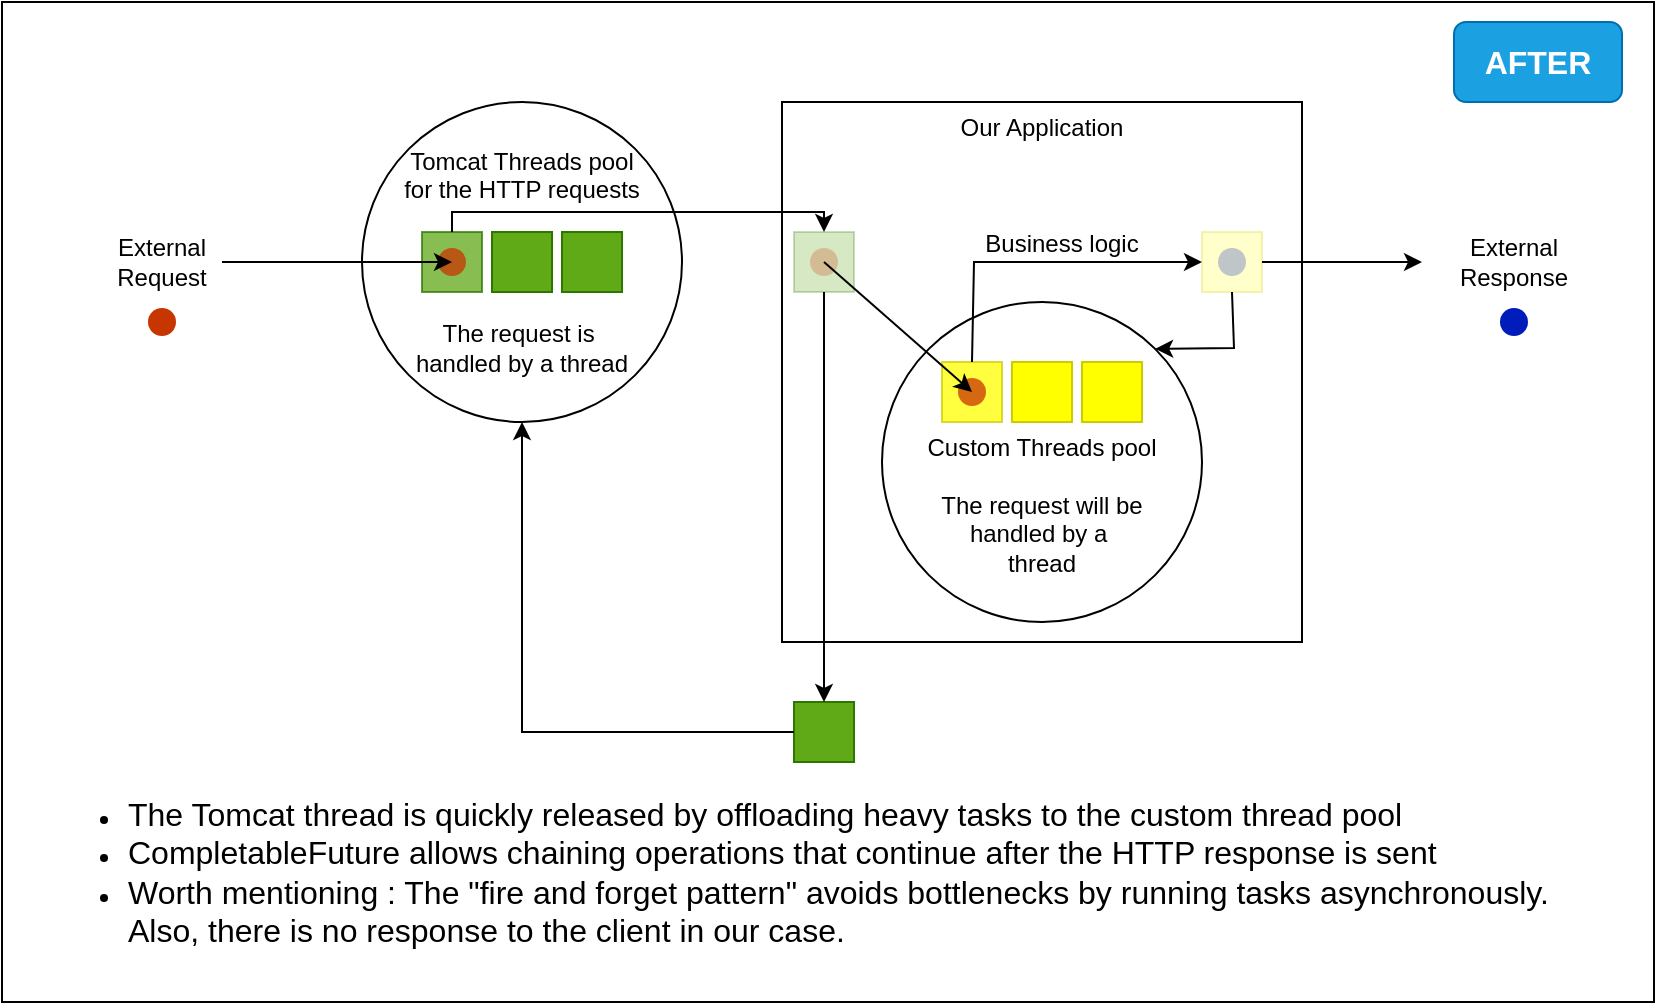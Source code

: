 <mxfile version="27.0.6">
  <diagram name="Page-1" id="Z58bKieYlc_P5s08M-gG">
    <mxGraphModel dx="2013" dy="721" grid="1" gridSize="10" guides="1" tooltips="1" connect="1" arrows="1" fold="1" page="1" pageScale="1" pageWidth="827" pageHeight="1169" math="0" shadow="0">
      <root>
        <mxCell id="0" />
        <mxCell id="1" parent="0" />
        <mxCell id="IcVLciO-pX3ynMj9coDd-73" value="" style="rounded=0;whiteSpace=wrap;html=1;" vertex="1" parent="1">
          <mxGeometry x="-56" y="200" width="826" height="500" as="geometry" />
        </mxCell>
        <mxCell id="IcVLciO-pX3ynMj9coDd-22" value="Our Application&lt;div&gt;&lt;br&gt;&lt;/div&gt;&lt;div&gt;&lt;br&gt;&lt;/div&gt;&lt;div&gt;&lt;br&gt;&lt;/div&gt;&lt;div&gt;&lt;br&gt;&lt;/div&gt;&lt;div&gt;&lt;br&gt;&lt;/div&gt;&lt;div&gt;&lt;br&gt;&lt;/div&gt;&lt;div&gt;&lt;br&gt;&lt;/div&gt;&lt;div&gt;&lt;br&gt;&lt;/div&gt;&lt;div&gt;&lt;br&gt;&lt;/div&gt;&lt;div&gt;&lt;br&gt;&lt;/div&gt;&lt;div&gt;&lt;br&gt;&lt;/div&gt;&lt;div&gt;&lt;br&gt;&lt;/div&gt;&lt;div&gt;&lt;br&gt;&lt;/div&gt;&lt;div&gt;&lt;br&gt;&lt;/div&gt;&lt;div&gt;&lt;br&gt;&lt;/div&gt;&lt;div&gt;&lt;br&gt;&lt;/div&gt;&lt;div&gt;&lt;br&gt;&lt;/div&gt;" style="rounded=0;whiteSpace=wrap;html=1;" vertex="1" parent="1">
          <mxGeometry x="334" y="250" width="260" height="270" as="geometry" />
        </mxCell>
        <mxCell id="IcVLciO-pX3ynMj9coDd-1" value="Tomcat Threads pool&lt;div&gt;for the HTTP requests&lt;/div&gt;&lt;div&gt;&lt;br&gt;&lt;/div&gt;&lt;div&gt;&lt;br&gt;&lt;/div&gt;&lt;div&gt;&lt;br&gt;&lt;/div&gt;&lt;div&gt;&lt;br&gt;&lt;/div&gt;&lt;div&gt;The request is&amp;nbsp;&lt;/div&gt;&lt;div&gt;handled by a thread&lt;/div&gt;" style="ellipse;whiteSpace=wrap;html=1;" vertex="1" parent="1">
          <mxGeometry x="124" y="250" width="160" height="160" as="geometry" />
        </mxCell>
        <mxCell id="IcVLciO-pX3ynMj9coDd-5" value="External Request" style="text;html=1;align=center;verticalAlign=middle;whiteSpace=wrap;rounded=0;" vertex="1" parent="1">
          <mxGeometry x="-6" y="315" width="60" height="30" as="geometry" />
        </mxCell>
        <mxCell id="IcVLciO-pX3ynMj9coDd-7" value="" style="shape=waypoint;sketch=0;fillStyle=solid;size=6;pointerEvents=1;points=[];fillColor=#fa6800;resizable=0;rotatable=0;perimeter=centerPerimeter;snapToPoint=1;strokeWidth=5;fontColor=#000000;strokeColor=#C73500;" vertex="1" parent="1">
          <mxGeometry x="14" y="350" width="20" height="20" as="geometry" />
        </mxCell>
        <mxCell id="IcVLciO-pX3ynMj9coDd-8" value="" style="rounded=0;whiteSpace=wrap;html=1;fillColor=#60a917;fontColor=#ffffff;strokeColor=#2D7600;opacity=25;" vertex="1" parent="1">
          <mxGeometry x="340" y="315" width="30" height="30" as="geometry" />
        </mxCell>
        <mxCell id="IcVLciO-pX3ynMj9coDd-9" value="" style="shape=waypoint;sketch=0;fillStyle=solid;size=6;pointerEvents=1;points=[];fillColor=#fa6800;resizable=0;rotatable=0;perimeter=centerPerimeter;snapToPoint=1;strokeWidth=5;fontColor=#000000;strokeColor=#C73500;opacity=25;" vertex="1" parent="1">
          <mxGeometry x="345" y="320" width="20" height="20" as="geometry" />
        </mxCell>
        <mxCell id="IcVLciO-pX3ynMj9coDd-11" value="" style="rounded=0;whiteSpace=wrap;html=1;fillColor=#60a917;fontColor=#ffffff;strokeColor=#2D7600;opacity=75;" vertex="1" parent="1">
          <mxGeometry x="154" y="315" width="30" height="30" as="geometry" />
        </mxCell>
        <mxCell id="IcVLciO-pX3ynMj9coDd-12" value="" style="rounded=0;whiteSpace=wrap;html=1;fillColor=#60a917;fontColor=#ffffff;strokeColor=#2D7600;" vertex="1" parent="1">
          <mxGeometry x="189" y="315" width="30" height="30" as="geometry" />
        </mxCell>
        <mxCell id="IcVLciO-pX3ynMj9coDd-13" value="" style="rounded=0;whiteSpace=wrap;html=1;fillColor=#60a917;fontColor=#ffffff;strokeColor=#2D7600;" vertex="1" parent="1">
          <mxGeometry x="224" y="315" width="30" height="30" as="geometry" />
        </mxCell>
        <mxCell id="IcVLciO-pX3ynMj9coDd-14" value="" style="endArrow=classic;html=1;rounded=0;entryX=0.5;entryY=0;entryDx=0;entryDy=0;exitX=0.5;exitY=0;exitDx=0;exitDy=0;" edge="1" parent="1" source="IcVLciO-pX3ynMj9coDd-11" target="IcVLciO-pX3ynMj9coDd-8">
          <mxGeometry width="50" height="50" relative="1" as="geometry">
            <mxPoint x="284" y="329.5" as="sourcePoint" />
            <mxPoint x="734" y="330" as="targetPoint" />
            <Array as="points">
              <mxPoint x="169" y="305" />
              <mxPoint x="355" y="305" />
            </Array>
          </mxGeometry>
        </mxCell>
        <mxCell id="IcVLciO-pX3ynMj9coDd-20" value="" style="rounded=0;whiteSpace=wrap;html=1;fillColor=#FFFF33;fontColor=#ffffff;strokeColor=#CCCC00;opacity=25;" vertex="1" parent="1">
          <mxGeometry x="544" y="315" width="30" height="30" as="geometry" />
        </mxCell>
        <mxCell id="IcVLciO-pX3ynMj9coDd-21" value="" style="shape=waypoint;sketch=0;fillStyle=solid;size=6;pointerEvents=1;points=[];fillColor=#0050ef;resizable=0;rotatable=0;perimeter=centerPerimeter;snapToPoint=1;strokeWidth=5;fontColor=#ffffff;strokeColor=#001DBC;opacity=25;" vertex="1" parent="1">
          <mxGeometry x="549" y="320" width="20" height="20" as="geometry" />
        </mxCell>
        <mxCell id="IcVLciO-pX3ynMj9coDd-23" value="" style="shape=waypoint;sketch=0;fillStyle=solid;size=6;pointerEvents=1;points=[];fillColor=#fa6800;resizable=0;rotatable=0;perimeter=centerPerimeter;snapToPoint=1;strokeWidth=5;fontColor=#000000;strokeColor=#C73500;opacity=75;" vertex="1" parent="1">
          <mxGeometry x="159" y="320" width="20" height="20" as="geometry" />
        </mxCell>
        <mxCell id="IcVLciO-pX3ynMj9coDd-2" value="" style="endArrow=classic;html=1;rounded=0;entryX=0.15;entryY=0.45;entryDx=0;entryDy=0;entryPerimeter=0;" edge="1" parent="1" target="IcVLciO-pX3ynMj9coDd-23">
          <mxGeometry width="50" height="50" relative="1" as="geometry">
            <mxPoint x="54" y="330" as="sourcePoint" />
            <mxPoint x="64" y="315" as="targetPoint" />
          </mxGeometry>
        </mxCell>
        <mxCell id="IcVLciO-pX3ynMj9coDd-30" value="" style="endArrow=classic;html=1;rounded=0;entryX=0;entryY=0.5;entryDx=0;entryDy=0;exitX=1;exitY=0.5;exitDx=0;exitDy=0;edgeStyle=elbowEdgeStyle;" edge="1" parent="1" source="IcVLciO-pX3ynMj9coDd-20">
          <mxGeometry width="50" height="50" relative="1" as="geometry">
            <mxPoint x="594" y="329.5" as="sourcePoint" />
            <mxPoint x="654" y="330" as="targetPoint" />
          </mxGeometry>
        </mxCell>
        <mxCell id="IcVLciO-pX3ynMj9coDd-35" value="" style="shape=waypoint;sketch=0;fillStyle=solid;size=6;pointerEvents=1;points=[];fillColor=#0050ef;resizable=0;rotatable=0;perimeter=centerPerimeter;snapToPoint=1;strokeWidth=5;fontColor=#ffffff;strokeColor=#001DBC;" vertex="1" parent="1">
          <mxGeometry x="690" y="350" width="20" height="20" as="geometry" />
        </mxCell>
        <mxCell id="IcVLciO-pX3ynMj9coDd-37" value="External Response" style="text;html=1;align=center;verticalAlign=middle;whiteSpace=wrap;rounded=0;" vertex="1" parent="1">
          <mxGeometry x="670" y="315" width="60" height="30" as="geometry" />
        </mxCell>
        <mxCell id="IcVLciO-pX3ynMj9coDd-39" value="" style="rounded=0;whiteSpace=wrap;html=1;fillColor=#60a917;fontColor=#ffffff;strokeColor=#2D7600;" vertex="1" parent="1">
          <mxGeometry x="340" y="550" width="30" height="30" as="geometry" />
        </mxCell>
        <mxCell id="IcVLciO-pX3ynMj9coDd-40" value="" style="endArrow=classic;html=1;rounded=0;entryX=0.5;entryY=1;entryDx=0;entryDy=0;exitX=0;exitY=0.5;exitDx=0;exitDy=0;edgeStyle=elbowEdgeStyle;" edge="1" parent="1" source="IcVLciO-pX3ynMj9coDd-39" target="IcVLciO-pX3ynMj9coDd-1">
          <mxGeometry width="50" height="50" relative="1" as="geometry">
            <mxPoint x="564" y="515" as="sourcePoint" />
            <mxPoint x="374" y="630" as="targetPoint" />
            <Array as="points">
              <mxPoint x="204" y="455" />
            </Array>
          </mxGeometry>
        </mxCell>
        <mxCell id="IcVLciO-pX3ynMj9coDd-42" value="&lt;ul&gt;&lt;li&gt;&lt;span style=&quot;font-size: 16px;&quot;&gt;The Tomcat thread is quickly released by offloading heavy tasks to the custom thread pool&lt;/span&gt;&lt;/li&gt;&lt;li&gt;&lt;span style=&quot;font-size: 16px;&quot;&gt;CompletableFuture allows chaining operations that continue after the HTTP response is sent&lt;/span&gt;&lt;/li&gt;&lt;li&gt;&lt;span style=&quot;font-size: 16px;&quot;&gt;Worth mentioning : The &quot;fire and forget pattern&quot; avoids bottlenecks by running tasks asynchronously. Also, there is no response to the client in our case.&lt;/span&gt;&lt;/li&gt;&lt;/ul&gt;" style="text;html=1;align=left;verticalAlign=middle;whiteSpace=wrap;rounded=0;" vertex="1" parent="1">
          <mxGeometry x="-35" y="590" width="780" height="90" as="geometry" />
        </mxCell>
        <mxCell id="IcVLciO-pX3ynMj9coDd-44" value="Business logic" style="text;html=1;align=center;verticalAlign=middle;whiteSpace=wrap;rounded=0;" vertex="1" parent="1">
          <mxGeometry x="419" y="306" width="110" height="30" as="geometry" />
        </mxCell>
        <mxCell id="IcVLciO-pX3ynMj9coDd-74" value="&lt;font style=&quot;color: rgb(255, 255, 255); font-size: 16px;&quot;&gt;&lt;b&gt;AFTER&lt;/b&gt;&lt;/font&gt;" style="rounded=1;whiteSpace=wrap;html=1;fillColor=#1ba1e2;strokeColor=#006EAF;fontColor=#ffffff;" vertex="1" parent="1">
          <mxGeometry x="670" y="210" width="84" height="40" as="geometry" />
        </mxCell>
        <mxCell id="IcVLciO-pX3ynMj9coDd-75" value="" style="endArrow=classic;html=1;rounded=0;exitX=0.5;exitY=1;exitDx=0;exitDy=0;entryX=0.5;entryY=0;entryDx=0;entryDy=0;" edge="1" parent="1" source="IcVLciO-pX3ynMj9coDd-8" target="IcVLciO-pX3ynMj9coDd-39">
          <mxGeometry width="50" height="50" relative="1" as="geometry">
            <mxPoint x="360" y="380" as="sourcePoint" />
            <mxPoint x="410" y="330" as="targetPoint" />
          </mxGeometry>
        </mxCell>
        <mxCell id="IcVLciO-pX3ynMj9coDd-76" value="&lt;div&gt;&lt;br&gt;&lt;/div&gt;&lt;div&gt;&lt;br&gt;&lt;/div&gt;&lt;div&gt;&lt;br&gt;&lt;/div&gt;&lt;div&gt;Custom Threads pool&lt;/div&gt;&lt;div&gt;&lt;br&gt;&lt;/div&gt;&lt;div&gt;The request will be&lt;/div&gt;&lt;div&gt;handled by a&amp;nbsp;&lt;/div&gt;&lt;div&gt;thread&lt;/div&gt;" style="ellipse;whiteSpace=wrap;html=1;" vertex="1" parent="1">
          <mxGeometry x="384" y="350" width="160" height="160" as="geometry" />
        </mxCell>
        <mxCell id="IcVLciO-pX3ynMj9coDd-77" value="" style="rounded=0;whiteSpace=wrap;html=1;fillColor=#FFFF00;fontColor=#ffffff;strokeColor=#CCCC00;opacity=75;" vertex="1" parent="1">
          <mxGeometry x="414" y="380" width="30" height="30" as="geometry" />
        </mxCell>
        <mxCell id="IcVLciO-pX3ynMj9coDd-78" value="" style="rounded=0;whiteSpace=wrap;html=1;fillColor=#FFFF00;fontColor=#ffffff;strokeColor=#CCCC00;" vertex="1" parent="1">
          <mxGeometry x="449" y="380" width="30" height="30" as="geometry" />
        </mxCell>
        <mxCell id="IcVLciO-pX3ynMj9coDd-79" value="" style="rounded=0;whiteSpace=wrap;html=1;fillColor=#FFFF00;fontColor=#ffffff;strokeColor=#CCCC00;" vertex="1" parent="1">
          <mxGeometry x="484" y="380" width="30" height="30" as="geometry" />
        </mxCell>
        <mxCell id="IcVLciO-pX3ynMj9coDd-81" value="" style="shape=waypoint;sketch=0;fillStyle=solid;size=6;pointerEvents=1;points=[];fillColor=#fa6800;resizable=0;rotatable=0;perimeter=centerPerimeter;snapToPoint=1;strokeWidth=5;fontColor=#000000;strokeColor=#C73500;opacity=75;" vertex="1" parent="1">
          <mxGeometry x="419" y="385" width="20" height="20" as="geometry" />
        </mxCell>
        <mxCell id="IcVLciO-pX3ynMj9coDd-82" value="" style="endArrow=classic;html=1;rounded=0;" edge="1" parent="1" source="IcVLciO-pX3ynMj9coDd-9" target="IcVLciO-pX3ynMj9coDd-81">
          <mxGeometry width="50" height="50" relative="1" as="geometry">
            <mxPoint x="370" y="460" as="sourcePoint" />
            <mxPoint x="420" y="410" as="targetPoint" />
          </mxGeometry>
        </mxCell>
        <mxCell id="IcVLciO-pX3ynMj9coDd-84" value="" style="endArrow=classic;html=1;rounded=0;entryX=0;entryY=0.5;entryDx=0;entryDy=0;exitX=0.5;exitY=0;exitDx=0;exitDy=0;" edge="1" parent="1" source="IcVLciO-pX3ynMj9coDd-77" target="IcVLciO-pX3ynMj9coDd-20">
          <mxGeometry width="50" height="50" relative="1" as="geometry">
            <mxPoint x="370" y="380" as="sourcePoint" />
            <mxPoint x="420" y="330" as="targetPoint" />
            <Array as="points">
              <mxPoint x="430" y="330" />
            </Array>
          </mxGeometry>
        </mxCell>
        <mxCell id="IcVLciO-pX3ynMj9coDd-86" value="" style="endArrow=classic;html=1;rounded=0;entryX=1;entryY=0;entryDx=0;entryDy=0;exitX=0.5;exitY=1;exitDx=0;exitDy=0;" edge="1" parent="1" source="IcVLciO-pX3ynMj9coDd-20" target="IcVLciO-pX3ynMj9coDd-76">
          <mxGeometry width="50" height="50" relative="1" as="geometry">
            <mxPoint x="350" y="420" as="sourcePoint" />
            <mxPoint x="400" y="370" as="targetPoint" />
            <Array as="points">
              <mxPoint x="560" y="373" />
            </Array>
          </mxGeometry>
        </mxCell>
      </root>
    </mxGraphModel>
  </diagram>
</mxfile>
